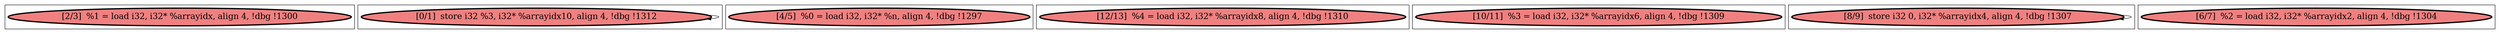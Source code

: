 
digraph G {





subgraph cluster6 {


node62 [penwidth=3.0,fontsize=20,fillcolor=lightcoral,label="[2/3]  %1 = load i32, i32* %arrayidx, align 4, !dbg !1300",shape=ellipse,style=filled ]



}

subgraph cluster0 {


node56 [penwidth=3.0,fontsize=20,fillcolor=lightcoral,label="[0/1]  store i32 %3, i32* %arrayidx10, align 4, !dbg !1312",shape=ellipse,style=filled ]

node56->node56 [ ]


}

subgraph cluster5 {


node61 [penwidth=3.0,fontsize=20,fillcolor=lightcoral,label="[4/5]  %0 = load i32, i32* %n, align 4, !dbg !1297",shape=ellipse,style=filled ]



}

subgraph cluster1 {


node57 [penwidth=3.0,fontsize=20,fillcolor=lightcoral,label="[12/13]  %4 = load i32, i32* %arrayidx8, align 4, !dbg !1310",shape=ellipse,style=filled ]



}

subgraph cluster2 {


node58 [penwidth=3.0,fontsize=20,fillcolor=lightcoral,label="[10/11]  %3 = load i32, i32* %arrayidx6, align 4, !dbg !1309",shape=ellipse,style=filled ]



}

subgraph cluster3 {


node59 [penwidth=3.0,fontsize=20,fillcolor=lightcoral,label="[8/9]  store i32 0, i32* %arrayidx4, align 4, !dbg !1307",shape=ellipse,style=filled ]

node59->node59 [ ]


}

subgraph cluster4 {


node60 [penwidth=3.0,fontsize=20,fillcolor=lightcoral,label="[6/7]  %2 = load i32, i32* %arrayidx2, align 4, !dbg !1304",shape=ellipse,style=filled ]



}

}
